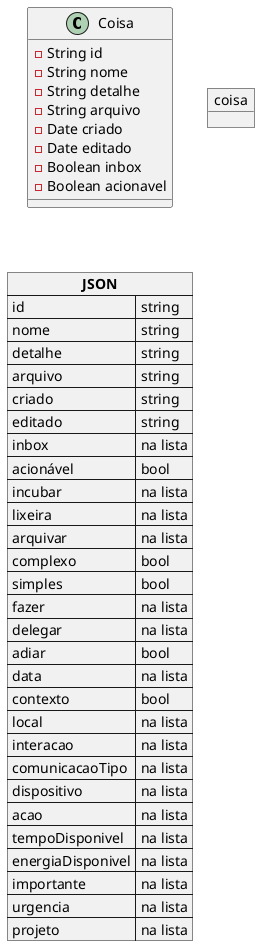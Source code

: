 @startuml
class Coisa {
  -String id
  -String nome
  -String detalhe
  -String arquivo
  -Date criado
  -Date editado
  -Boolean inbox
  -Boolean acionavel
}
object coisa
json "<b>JSON" as J {
  "id": "string",
  "nome": "string",
  "detalhe": "string",
  "arquivo": "string",
  "criado": "string",
  "editado": "string",
  "inbox": "na lista",
  "acionável": "bool",
  "incubar": "na lista",
  "lixeira": "na lista",
  "arquivar": "na lista",
  "complexo": "bool",
  "simples": "bool",
  "fazer": "na lista", 
  "delegar": "na lista",
  "adiar": "bool",
  "data": "na lista",
  "contexto": "bool",
  "local": "na lista",
  "interacao": "na lista",
  "comunicacaoTipo": "na lista",
  "dispositivo": "na lista",
  "acao": "na lista",
  "tempoDisponivel": "na lista",
  "energiaDisponivel": "na lista",
  "importante": "na lista",
  "urgencia": "na lista",
  "projeto": "na lista"
}
@enduml